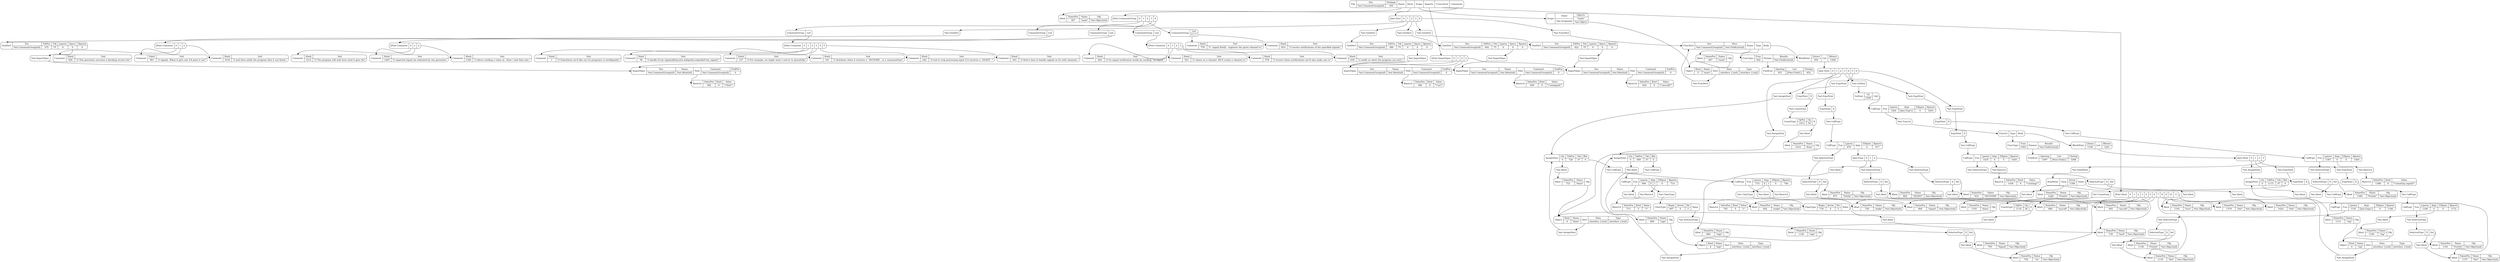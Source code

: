 digraph structs {
  node [shape=Mrecord];
  2 [label="<name> Ident |{<f0> NamePos | 367} |{<f1> Name | \"main\"} |{<f2> Obj | *ast.Object(nil)}  "];
  7 [label="<name> BasicLit |{<f0> ValuePos | 382} |{<f1> Kind | 9} |{<f2> Value | \"\\\"fmt\\\"\"}  "];
  6 [label="<name> ImportSpec |{<f0> Doc | *ast.CommentGroup(nil)} |{<f1> Name | *ast.Ident(nil)} |<f2> Path|{<f3> Comment | *ast.CommentGroup(nil)} |{<f4> EndPos | 0}  "];
  6:f2 -> 7:name;
  8 [label="<name> *ast.ImportSpec"];
  8:name -> 6:name;
  4:<5index0> -> 8:name;
  4 [label="<name> GenDecl |{<f0> Doc | *ast.CommentGroup(nil)} |{<f1> TokPos | 375} |{<f2> Tok | 75} |{<f3> Lparen | 0} |{<f4> Specs | {<5index0> 0}} |{<f5> Rparen | 0}  "];
  9 [label="<name> *ast.GenDecl"];
  9:name -> 4:name;
  13 [label="<name> BasicLit |{<f0> ValuePos | 396} |{<f1> Kind | 9} |{<f2> Value | \"\\\"os\\\"\"}  "];
  12 [label="<name> ImportSpec |{<f0> Doc | *ast.CommentGroup(nil)} |{<f1> Name | *ast.Ident(nil)} |<f2> Path|{<f3> Comment | *ast.CommentGroup(nil)} |{<f4> EndPos | 0}  "];
  12:f2 -> 13:name;
  14 [label="<name> *ast.ImportSpec"];
  14:name -> 12:name;
  10:<11index0> -> 14:name;
  10 [label="<name> GenDecl |{<f0> Doc | *ast.CommentGroup(nil)} |{<f1> TokPos | 389} |{<f2> Tok | 75} |{<f3> Lparen | 0} |{<f4> Specs | {<11index0> 0}} |{<f5> Rparen | 0}  "];
  15 [label="<name> *ast.GenDecl"];
  15:name -> 10:name;
  19 [label="<name> BasicLit |{<f0> ValuePos | 409} |{<f1> Kind | 9} |{<f2> Value | \"\\\"os/signal\\\"\"}  "];
  18 [label="<name> ImportSpec |{<f0> Doc | *ast.CommentGroup(nil)} |{<f1> Name | *ast.Ident(nil)} |<f2> Path|{<f3> Comment | *ast.CommentGroup(nil)} |{<f4> EndPos | 0}  "];
  18:f2 -> 19:name;
  20 [label="<name> *ast.ImportSpec"];
  20:name -> 18:name;
  16:<17index0> -> 20:name;
  16 [label="<name> GenDecl |{<f0> Doc | *ast.CommentGroup(nil)} |{<f1> TokPos | 402} |{<f2> Tok | 75} |{<f3> Lparen | 0} |{<f4> Specs | {<17index0> 0}} |{<f5> Rparen | 0}  "];
  21 [label="<name> *ast.GenDecl"];
  21:name -> 16:name;
  25 [label="<name> BasicLit |{<f0> ValuePos | 429} |{<f1> Kind | 9} |{<f2> Value | \"\\\"syscall\\\"\"}  "];
  24 [label="<name> ImportSpec |{<f0> Doc | *ast.CommentGroup(nil)} |{<f1> Name | *ast.Ident(nil)} |<f2> Path|{<f3> Comment | *ast.CommentGroup(nil)} |{<f4> EndPos | 0}  "];
  24:f2 -> 25:name;
  26 [label="<name> *ast.ImportSpec"];
  26:name -> 24:name;
  22:<23index0> -> 26:name;
  22 [label="<name> GenDecl |{<f0> Doc | *ast.CommentGroup(nil)} |{<f1> TokPos | 422} |{<f2> Tok | 75} |{<f3> Lparen | 0} |{<f4> Specs | {<23index0> 0}} |{<f5> Rparen | 0}  "];
  27 [label="<name> *ast.GenDecl"];
  27:name -> 22:name;
  31 [label="<name> *ast.FuncDecl"];
  31:name -> 28:name;
  30 [label="<name> Object |{<f0> Kind | 5} |{<f1> Name | \"main\"} |<f2> Decl|{<f3> Data | interface \{\}(nil)} |{<f4> Type | interface \{\}(nil)}  "];
  30:f2 -> 31:name;
  29 [label="<name> Ident |{<f0> NamePos | 447} |{<f1> Name | \"main\"} |<f2> Obj "];
  29:f2 -> 30:name;
  33 [label="<name> FieldList |{<f0> Opening | 451} |{<f1> List | []*ast.Field\{\}} |{<f2> Closing | 452}  "];
  32 [label="<name> FuncType |{<f0> Func | 442} |<f1> Params|{<f2> Results | *ast.FieldList(nil)}  "];
  32:f1 -> 33:name;
  41 [label="<name> *ast.AssignStmt"];
  41:name -> 37:name;
  40 [label="<name> Object |{<f0> Kind | 4} |{<f1> Name | \"sigs\"} |<f2> Decl|{<f3> Data | interface \{\}(nil)} |{<f4> Type | interface \{\}(nil)}  "];
  40:f2 -> 41:name;
  39 [label="<name> Ident |{<f0> NamePos | 684} |{<f1> Name | \"sigs\"} |<f2> Obj "];
  39:f2 -> 40:name;
  42 [label="<name> *ast.Ident"];
  42:name -> 39:name;
  37:<38index0> -> 42:name;
  45 [label="<name> Ident |{<f0> NamePos | 692} |{<f1> Name | \"make\"} |{<f2> Obj | *ast.Object(nil)}  "];
  46 [label="<name> *ast.Ident"];
  46:name -> 45:name;
  50 [label="<name> Ident |{<f0> NamePos | 702} |{<f1> Name | \"os\"} |{<f2> Obj | *ast.Object(nil)}  "];
  51 [label="<name> *ast.Ident"];
  51:name -> 50:name;
  52 [label="<name> Ident |{<f0> NamePos | 705} |{<f1> Name | \"Signal\"} |{<f2> Obj | *ast.Object(nil)}  "];
  49 [label="<name> SelectorExpr |<f0> X|<f1> Sel "];
  49:f0 -> 51:name;
  49:f1 -> 52:name;
  53 [label="<name> *ast.SelectorExpr"];
  53:name -> 49:name;
  48 [label="<name> ChanType |{<f0> Begin | 697} |{<f1> Arrow | 0} |{<f2> Dir | 3} |<f3> Value "];
  48:f3 -> 53:name;
  54 [label="<name> *ast.ChanType"];
  54:name -> 48:name;
  55 [label="<name> BasicLit |{<f0> ValuePos | 713} |{<f1> Kind | 5} |{<f2> Value | \"1\"}  "];
  56 [label="<name> *ast.BasicLit"];
  56:name -> 55:name;
  44:<47index0> -> 54:name;
  44:<47index1> -> 56:name;
  44 [label="<name> CallExpr |<f0> Fun|{<f1> Lparen | 696} |{<f2> Args | {<47index0> 0|<47index1> 1}} |{<f3> Ellipsis | 0} |{<f4> Rparen | 714}  "];
  44:f0 -> 46:name;
  57 [label="<name> *ast.CallExpr"];
  57:name -> 44:name;
  37:<43index0> -> 57:name;
  37 [label="<name> AssignStmt |{<f0> Lhs | {<38index0> 0}} |{<f1> TokPos | 689} |{<f2> Tok | 47} |{<f3> Rhs | {<43index0> 0}}  "];
  58 [label="<name> *ast.AssignStmt"];
  58:name -> 37:name;
  63 [label="<name> *ast.AssignStmt"];
  63:name -> 59:name;
  62 [label="<name> Object |{<f0> Kind | 4} |{<f1> Name | \"done\"} |<f2> Decl|{<f3> Data | interface \{\}(nil)} |{<f4> Type | interface \{\}(nil)}  "];
  62:f2 -> 63:name;
  61 [label="<name> Ident |{<f0> NamePos | 721} |{<f1> Name | \"done\"} |<f2> Obj "];
  61:f2 -> 62:name;
  64 [label="<name> *ast.Ident"];
  64:name -> 61:name;
  59:<60index0> -> 64:name;
  67 [label="<name> Ident |{<f0> NamePos | 729} |{<f1> Name | \"make\"} |{<f2> Obj | *ast.Object(nil)}  "];
  68 [label="<name> *ast.Ident"];
  68:name -> 67:name;
  71 [label="<name> Ident |{<f0> NamePos | 739} |{<f1> Name | \"bool\"} |{<f2> Obj | *ast.Object(nil)}  "];
  72 [label="<name> *ast.Ident"];
  72:name -> 71:name;
  70 [label="<name> ChanType |{<f0> Begin | 734} |{<f1> Arrow | 0} |{<f2> Dir | 3} |<f3> Value "];
  70:f3 -> 72:name;
  73 [label="<name> *ast.ChanType"];
  73:name -> 70:name;
  74 [label="<name> BasicLit |{<f0> ValuePos | 745} |{<f1> Kind | 5} |{<f2> Value | \"1\"}  "];
  75 [label="<name> *ast.BasicLit"];
  75:name -> 74:name;
  66:<69index0> -> 73:name;
  66:<69index1> -> 75:name;
  66 [label="<name> CallExpr |<f0> Fun|{<f1> Lparen | 733} |{<f2> Args | {<69index0> 0|<69index1> 1}} |{<f3> Ellipsis | 0} |{<f4> Rparen | 746}  "];
  66:f0 -> 68:name;
  76 [label="<name> *ast.CallExpr"];
  76:name -> 66:name;
  59:<65index0> -> 76:name;
  59 [label="<name> AssignStmt |{<f0> Lhs | {<60index0> 0}} |{<f1> TokPos | 726} |{<f2> Tok | 47} |{<f3> Rhs | {<65index0> 0}}  "];
  77 [label="<name> *ast.AssignStmt"];
  77:name -> 59:name;
  81 [label="<name> Ident |{<f0> NamePos | 866} |{<f1> Name | \"signal\"} |{<f2> Obj | *ast.Object(nil)}  "];
  82 [label="<name> *ast.Ident"];
  82:name -> 81:name;
  83 [label="<name> Ident |{<f0> NamePos | 873} |{<f1> Name | \"Notify\"} |{<f2> Obj | *ast.Object(nil)}  "];
  80 [label="<name> SelectorExpr |<f0> X|<f1> Sel "];
  80:f0 -> 82:name;
  80:f1 -> 83:name;
  84 [label="<name> *ast.SelectorExpr"];
  84:name -> 80:name;
  86 [label="<name> Ident |{<f0> NamePos | 880} |{<f1> Name | \"sigs\"} |<f2> Obj "];
  86:f2 -> 40:name;
  87 [label="<name> *ast.Ident"];
  87:name -> 86:name;
  89 [label="<name> Ident |{<f0> NamePos | 886} |{<f1> Name | \"syscall\"} |{<f2> Obj | *ast.Object(nil)}  "];
  90 [label="<name> *ast.Ident"];
  90:name -> 89:name;
  91 [label="<name> Ident |{<f0> NamePos | 894} |{<f1> Name | \"SIGINT\"} |{<f2> Obj | *ast.Object(nil)}  "];
  88 [label="<name> SelectorExpr |<f0> X|<f1> Sel "];
  88:f0 -> 90:name;
  88:f1 -> 91:name;
  92 [label="<name> *ast.SelectorExpr"];
  92:name -> 88:name;
  94 [label="<name> Ident |{<f0> NamePos | 902} |{<f1> Name | \"syscall\"} |{<f2> Obj | *ast.Object(nil)}  "];
  95 [label="<name> *ast.Ident"];
  95:name -> 94:name;
  96 [label="<name> Ident |{<f0> NamePos | 910} |{<f1> Name | \"SIGTERM\"} |{<f2> Obj | *ast.Object(nil)}  "];
  93 [label="<name> SelectorExpr |<f0> X|<f1> Sel "];
  93:f0 -> 95:name;
  93:f1 -> 96:name;
  97 [label="<name> *ast.SelectorExpr"];
  97:name -> 93:name;
  85:<85index0> -> 87:name;
  85:<85index1> -> 92:name;
  85:<85index2> -> 97:name;
  85 [label="<name> []ast.Expr |<85index0> 0|<85index1> 1|<85index2> 2 "];
  79 [label="<name> CallExpr |<f0> Fun|{<f1> Lparen | 879} |<f2> Args|{<f3> Ellipsis | 0} |{<f4> Rparen | 917}  "];
  79:f0 -> 84:name;
  79:f2 -> 85:name;
  98 [label="<name> *ast.CallExpr"];
  98:name -> 79:name;
  78 [label="<name> ExprStmt |<f0> X "];
  78:f0 -> 98:name;
  99 [label="<name> *ast.ExprStmt"];
  99:name -> 78:name;
  104 [label="<name> FieldList |{<f0> Opening | 1097} |{<f1> List | []*ast.Field\{\}} |{<f2> Closing | 1098}  "];
  103 [label="<name> FuncType |{<f0> Func | 1093} |<f1> Params|{<f2> Results | *ast.FieldList(nil)}  "];
  103:f1 -> 104:name;
  112 [label="<name> *ast.AssignStmt"];
  112:name -> 108:name;
  111 [label="<name> Object |{<f0> Kind | 4} |{<f1> Name | \"sig\"} |<f2> Decl|{<f3> Data | interface \{\}(nil)} |{<f4> Type | interface \{\}(nil)}  "];
  111:f2 -> 112:name;
  110 [label="<name> Ident |{<f0> NamePos | 1111} |{<f1> Name | \"sig\"} |<f2> Obj "];
  110:f2 -> 111:name;
  113 [label="<name> *ast.Ident"];
  113:name -> 110:name;
  108:<109index0> -> 113:name;
  116 [label="<name> Ident |{<f0> NamePos | 1120} |{<f1> Name | \"sigs\"} |<f2> Obj "];
  116:f2 -> 40:name;
  117 [label="<name> *ast.Ident"];
  117:name -> 116:name;
  115 [label="<name> UnaryExpr |{<f0> OpPos | 1118} |{<f1> Op | 36} |<f2> X "];
  115:f2 -> 117:name;
  118 [label="<name> *ast.UnaryExpr"];
  118:name -> 115:name;
  108:<114index0> -> 118:name;
  108 [label="<name> AssignStmt |{<f0> Lhs | {<109index0> 0}} |{<f1> TokPos | 1115} |{<f2> Tok | 47} |{<f3> Rhs | {<114index0> 0}}  "];
  119 [label="<name> *ast.AssignStmt"];
  119:name -> 108:name;
  123 [label="<name> Ident |{<f0> NamePos | 1134} |{<f1> Name | \"fmt\"} |{<f2> Obj | *ast.Object(nil)}  "];
  124 [label="<name> *ast.Ident"];
  124:name -> 123:name;
  125 [label="<name> Ident |{<f0> NamePos | 1138} |{<f1> Name | \"Println\"} |{<f2> Obj | *ast.Object(nil)}  "];
  122 [label="<name> SelectorExpr |<f0> X|<f1> Sel "];
  122:f0 -> 124:name;
  122:f1 -> 125:name;
  126 [label="<name> *ast.SelectorExpr"];
  126:name -> 122:name;
  121 [label="<name> CallExpr |<f0> Fun|{<f1> Lparen | 1145} |{<f2> Args | []ast.Expr\{\}} |{<f3> Ellipsis | 0} |{<f4> Rparen | 1146}  "];
  121:f0 -> 126:name;
  128 [label="<name> *ast.CallExpr"];
  128:name -> 121:name;
  120 [label="<name> ExprStmt |<f0> X "];
  120:f0 -> 128:name;
  129 [label="<name> *ast.ExprStmt"];
  129:name -> 120:name;
  133 [label="<name> Ident |{<f0> NamePos | 1157} |{<f1> Name | \"fmt\"} |{<f2> Obj | *ast.Object(nil)}  "];
  134 [label="<name> *ast.Ident"];
  134:name -> 133:name;
  135 [label="<name> Ident |{<f0> NamePos | 1161} |{<f1> Name | \"Println\"} |{<f2> Obj | *ast.Object(nil)}  "];
  132 [label="<name> SelectorExpr |<f0> X|<f1> Sel "];
  132:f0 -> 134:name;
  132:f1 -> 135:name;
  136 [label="<name> *ast.SelectorExpr"];
  136:name -> 132:name;
  138 [label="<name> Ident |{<f0> NamePos | 1169} |{<f1> Name | \"sig\"} |<f2> Obj "];
  138:f2 -> 111:name;
  139 [label="<name> *ast.Ident"];
  139:name -> 138:name;
  131:<137index0> -> 139:name;
  131 [label="<name> CallExpr |<f0> Fun|{<f1> Lparen | 1168} |{<f2> Args | {<137index0> 0}} |{<f3> Ellipsis | 0} |{<f4> Rparen | 1172}  "];
  131:f0 -> 136:name;
  140 [label="<name> *ast.CallExpr"];
  140:name -> 131:name;
  130 [label="<name> ExprStmt |<f0> X "];
  130:f0 -> 140:name;
  141 [label="<name> *ast.ExprStmt"];
  141:name -> 130:name;
  143 [label="<name> Ident |{<f0> NamePos | 1183} |{<f1> Name | \"done\"} |<f2> Obj "];
  143:f2 -> 62:name;
  144 [label="<name> *ast.Ident"];
  144:name -> 143:name;
  145 [label="<name> Ident |{<f0> NamePos | 1191} |{<f1> Name | \"true\"} |{<f2> Obj | *ast.Object(nil)}  "];
  146 [label="<name> *ast.Ident"];
  146:name -> 145:name;
  142 [label="<name> SendStmt |<f0> Chan|{<f1> Arrow | 1188} |<f2> Value "];
  142:f0 -> 144:name;
  142:f2 -> 146:name;
  147 [label="<name> *ast.SendStmt"];
  147:name -> 142:name;
  107:<107index0> -> 119:name;
  107:<107index1> -> 129:name;
  107:<107index2> -> 141:name;
  107:<107index3> -> 147:name;
  107 [label="<name> []ast.Stmt |<107index0> 0|<107index1> 1|<107index2> 2|<107index3> 3 "];
  106 [label="<name> BlockStmt |{<f0> Lbrace | 1100} |<f1> List|{<f2> Rbrace | 1201}  "];
  106:f1 -> 107:name;
  102 [label="<name> FuncLit |<f0> Type|<f1> Body "];
  102:f0 -> 103:name;
  102:f1 -> 106:name;
  148 [label="<name> *ast.FuncLit"];
  148:name -> 102:name;
  101 [label="<name> CallExpr |<f0> Fun|{<f1> Lparen | 1202} |{<f2> Args | []ast.Expr\{\}} |{<f3> Ellipsis | 0} |{<f4> Rparen | 1203}  "];
  101:f0 -> 148:name;
  100 [label="<name> GoStmt |{<f0> Go | 1090} |<f1> Call "];
  100:f1 -> 101:name;
  150 [label="<name> *ast.GoStmt"];
  150:name -> 100:name;
  154 [label="<name> Ident |{<f0> NamePos | 1376} |{<f1> Name | \"fmt\"} |{<f2> Obj | *ast.Object(nil)}  "];
  155 [label="<name> *ast.Ident"];
  155:name -> 154:name;
  156 [label="<name> Ident |{<f0> NamePos | 1380} |{<f1> Name | \"Println\"} |{<f2> Obj | *ast.Object(nil)}  "];
  153 [label="<name> SelectorExpr |<f0> X|<f1> Sel "];
  153:f0 -> 155:name;
  153:f1 -> 156:name;
  157 [label="<name> *ast.SelectorExpr"];
  157:name -> 153:name;
  159 [label="<name> BasicLit |{<f0> ValuePos | 1388} |{<f1> Kind | 9} |{<f2> Value | \"\\\"awaiting signal\\\"\"}  "];
  160 [label="<name> *ast.BasicLit"];
  160:name -> 159:name;
  152:<158index0> -> 160:name;
  152 [label="<name> CallExpr |<f0> Fun|{<f1> Lparen | 1387} |{<f2> Args | {<158index0> 0}} |{<f3> Ellipsis | 0} |{<f4> Rparen | 1405}  "];
  152:f0 -> 157:name;
  161 [label="<name> *ast.CallExpr"];
  161:name -> 152:name;
  151 [label="<name> ExprStmt |<f0> X "];
  151:f0 -> 161:name;
  162 [label="<name> *ast.ExprStmt"];
  162:name -> 151:name;
  165 [label="<name> Ident |{<f0> NamePos | 1414} |{<f1> Name | \"done\"} |<f2> Obj "];
  165:f2 -> 62:name;
  166 [label="<name> *ast.Ident"];
  166:name -> 165:name;
  164 [label="<name> UnaryExpr |{<f0> OpPos | 1412} |{<f1> Op | 36} |<f2> X "];
  164:f2 -> 166:name;
  167 [label="<name> *ast.UnaryExpr"];
  167:name -> 164:name;
  163 [label="<name> ExprStmt |<f0> X "];
  163:f0 -> 167:name;
  168 [label="<name> *ast.ExprStmt"];
  168:name -> 163:name;
  172 [label="<name> Ident |{<f0> NamePos | 1424} |{<f1> Name | \"fmt\"} |{<f2> Obj | *ast.Object(nil)}  "];
  173 [label="<name> *ast.Ident"];
  173:name -> 172:name;
  174 [label="<name> Ident |{<f0> NamePos | 1428} |{<f1> Name | \"Println\"} |{<f2> Obj | *ast.Object(nil)}  "];
  171 [label="<name> SelectorExpr |<f0> X|<f1> Sel "];
  171:f0 -> 173:name;
  171:f1 -> 174:name;
  175 [label="<name> *ast.SelectorExpr"];
  175:name -> 171:name;
  177 [label="<name> BasicLit |{<f0> ValuePos | 1436} |{<f1> Kind | 9} |{<f2> Value | \"\\\"exiting\\\"\"}  "];
  178 [label="<name> *ast.BasicLit"];
  178:name -> 177:name;
  170:<176index0> -> 178:name;
  170 [label="<name> CallExpr |<f0> Fun|{<f1> Lparen | 1435} |{<f2> Args | {<176index0> 0}} |{<f3> Ellipsis | 0} |{<f4> Rparen | 1445}  "];
  170:f0 -> 175:name;
  179 [label="<name> *ast.CallExpr"];
  179:name -> 170:name;
  169 [label="<name> ExprStmt |<f0> X "];
  169:f0 -> 179:name;
  180 [label="<name> *ast.ExprStmt"];
  180:name -> 169:name;
  36:<36index0> -> 58:name;
  36:<36index1> -> 77:name;
  36:<36index2> -> 99:name;
  36:<36index3> -> 150:name;
  36:<36index4> -> 162:name;
  36:<36index5> -> 168:name;
  36:<36index6> -> 180:name;
  36 [label="<name> []ast.Stmt |<36index0> 0|<36index1> 1|<36index2> 2|<36index3> 3|<36index4> 4|<36index5> 5|<36index6> 6 "];
  35 [label="<name> BlockStmt |{<f0> Lbrace | 454} |<f1> List|{<f2> Rbrace | 1448}  "];
  35:f1 -> 36:name;
  28 [label="<name> FuncDecl |{<f0> Doc | *ast.CommentGroup(nil)} |{<f1> Recv | *ast.FieldList(nil)} |<f2> Name|<f3> Type|<f4> Body "];
  28:f2 -> 29:name;
  28:f3 -> 32:name;
  28:f4 -> 35:name;
  181 [label="<name> *ast.FuncDecl"];
  181:name -> 28:name;
  3:<3index0> -> 9:name;
  3:<3index1> -> 15:name;
  3:<3index2> -> 21:name;
  3:<3index3> -> 27:name;
  3:<3index4> -> 181:name;
  3 [label="<name> []ast.Decl |<3index0> 0|<3index1> 1|<3index2> 2|<3index3> 3|<3index4> 4 "];
  182:<183value0> -> 30:name;
  182 [label="<name> Scope |{<f0> Outer | *ast.Scope(nil)} |{<f1> Objects | {{<183key0> \"main\"| <183value0> *ast.Object}}}  "];
  184:<184index0> -> 6:name;
  184:<184index1> -> 12:name;
  184:<184index2> -> 18:name;
  184:<184index3> -> 24:name;
  184 [label="<name> []*ast.ImportSpec |<184index0> 0|<184index1> 1|<184index2> 2|<184index3> 3 "];
  185:<185index0> -> 45:name;
  185:<185index1> -> 50:name;
  185:<185index2> -> 67:name;
  185:<185index3> -> 71:name;
  185:<185index4> -> 81:name;
  185:<185index5> -> 89:name;
  185:<185index6> -> 94:name;
  185:<185index7> -> 123:name;
  185:<185index8> -> 133:name;
  185:<185index9> -> 145:name;
  185:<185index10> -> 154:name;
  185:<185index11> -> 172:name;
  185 [label="<name> []*ast.Ident |<185index0> 0|<185index1> 1|<185index2> 2|<185index3> 3|<185index4> 4|<185index5> 5|<185index6> 6|<185index7> 7|<185index8> 8|<185index9> 9|<185index10> 10|<185index11> 11 "];
  189 [label="<name> Comment |{<f0> Slash | 1} |{<f1> Text | \"// Sometimes we'd like our Go programs to intelligently\"}  "];
  190 [label="<name> Comment |{<f0> Slash | 58} |{<f1> Text | \"// handle [Unix signals](http://en.wikipedia.org/wiki/Unix_signal).\"}  "];
  191 [label="<name> Comment |{<f0> Slash | 127} |{<f1> Text | \"// For example, we might want a server to gracefully\"}  "];
  192 [label="<name> Comment |{<f0> Slash | 181} |{<f1> Text | \"// shutdown when it receives a `SIGTERM`, or a command-line\"}  "];
  193 [label="<name> Comment |{<f0> Slash | 242} |{<f1> Text | \"// tool to stop processing input if it receives a `SIGINT`.\"}  "];
  194 [label="<name> Comment |{<f0> Slash | 303} |{<f1> Text | \"// Here's how to handle signals in Go with channels.\"}  "];
  188:<188index0> -> 189:name;
  188:<188index1> -> 190:name;
  188:<188index2> -> 191:name;
  188:<188index3> -> 192:name;
  188:<188index4> -> 193:name;
  188:<188index5> -> 194:name;
  188 [label="<name> []*ast.Comment |<188index0> 0|<188index1> 1|<188index2> 2|<188index3> 3|<188index4> 4|<188index5> 5 "];
  187 [label="<name> CommentGroup |<f0> List "];
  187:f0 -> 188:name;
  197 [label="<name> Comment |{<f0> Slash | 463} |{<f1> Text | \"// Go signal notification works by sending `os.Signal`\"}  "];
  198 [label="<name> Comment |{<f0> Slash | 523} |{<f1> Text | \"// values on a channel. We'll create a channel to\"}  "];
  199 [label="<name> Comment |{<f0> Slash | 578} |{<f1> Text | \"// receive these notifications (we'll also make one to\"}  "];
  200 [label="<name> Comment |{<f0> Slash | 638} |{<f1> Text | \"// notify us when the program can exit).\"}  "];
  196:<196index0> -> 197:name;
  196:<196index1> -> 198:name;
  196:<196index2> -> 199:name;
  196:<196index3> -> 200:name;
  196 [label="<name> []*ast.Comment |<196index0> 0|<196index1> 1|<196index2> 2|<196index3> 3 "];
  195 [label="<name> CommentGroup |<f0> List "];
  195:f0 -> 196:name;
  203 [label="<name> Comment |{<f0> Slash | 755} |{<f1> Text | \"// `signal.Notify` registers the given channel to\"}  "];
  204 [label="<name> Comment |{<f0> Slash | 810} |{<f1> Text | \"// receive notifications of the specified signals.\"}  "];
  201:<202index0> -> 203:name;
  201:<202index1> -> 204:name;
  201 [label="<name> CommentGroup |{<f0> List | {<202index0> 0|<202index1> 1}}  "];
  207 [label="<name> Comment |{<f0> Slash | 926} |{<f1> Text | \"// This goroutine executes a blocking receive for\"}  "];
  208 [label="<name> Comment |{<f0> Slash | 981} |{<f1> Text | \"// signals. When it gets one it'll print it out\"}  "];
  209 [label="<name> Comment |{<f0> Slash | 1034} |{<f1> Text | \"// and then notify the program that it can finish.\"}  "];
  206:<206index0> -> 207:name;
  206:<206index1> -> 208:name;
  206:<206index2> -> 209:name;
  206 [label="<name> []*ast.Comment |<206index0> 0|<206index1> 1|<206index2> 2 "];
  205 [label="<name> CommentGroup |<f0> List "];
  205:f0 -> 206:name;
  212 [label="<name> Comment |{<f0> Slash | 1212} |{<f1> Text | \"// The program will wait here until it gets the\"}  "];
  213 [label="<name> Comment |{<f0> Slash | 1265} |{<f1> Text | \"// expected signal (as indicated by the goroutine\"}  "];
  214 [label="<name> Comment |{<f0> Slash | 1320} |{<f1> Text | \"// above sending a value on `done`) and then exit.\"}  "];
  211:<211index0> -> 212:name;
  211:<211index1> -> 213:name;
  211:<211index2> -> 214:name;
  211 [label="<name> []*ast.Comment |<211index0> 0|<211index1> 1|<211index2> 2 "];
  210 [label="<name> CommentGroup |<f0> List "];
  210:f0 -> 211:name;
  186:<186index0> -> 187:name;
  186:<186index1> -> 195:name;
  186:<186index2> -> 201:name;
  186:<186index3> -> 205:name;
  186:<186index4> -> 210:name;
  186 [label="<name> []*ast.CommentGroup |<186index0> 0|<186index1> 1|<186index2> 2|<186index3> 3|<186index4> 4 "];
  1 [label="<name> File |{<f0> Doc | *ast.CommentGroup(nil)} |{<f1> Package | 359} |<f2> Name|<f3> Decls|<f4> Scope|<f5> Imports|<f6> Unresolved|<f7> Comments "];
  1:f2 -> 2:name;
  1:f3 -> 3:name;
  1:f4 -> 182:name;
  1:f5 -> 184:name;
  1:f6 -> 185:name;
  1:f7 -> 186:name;
}
